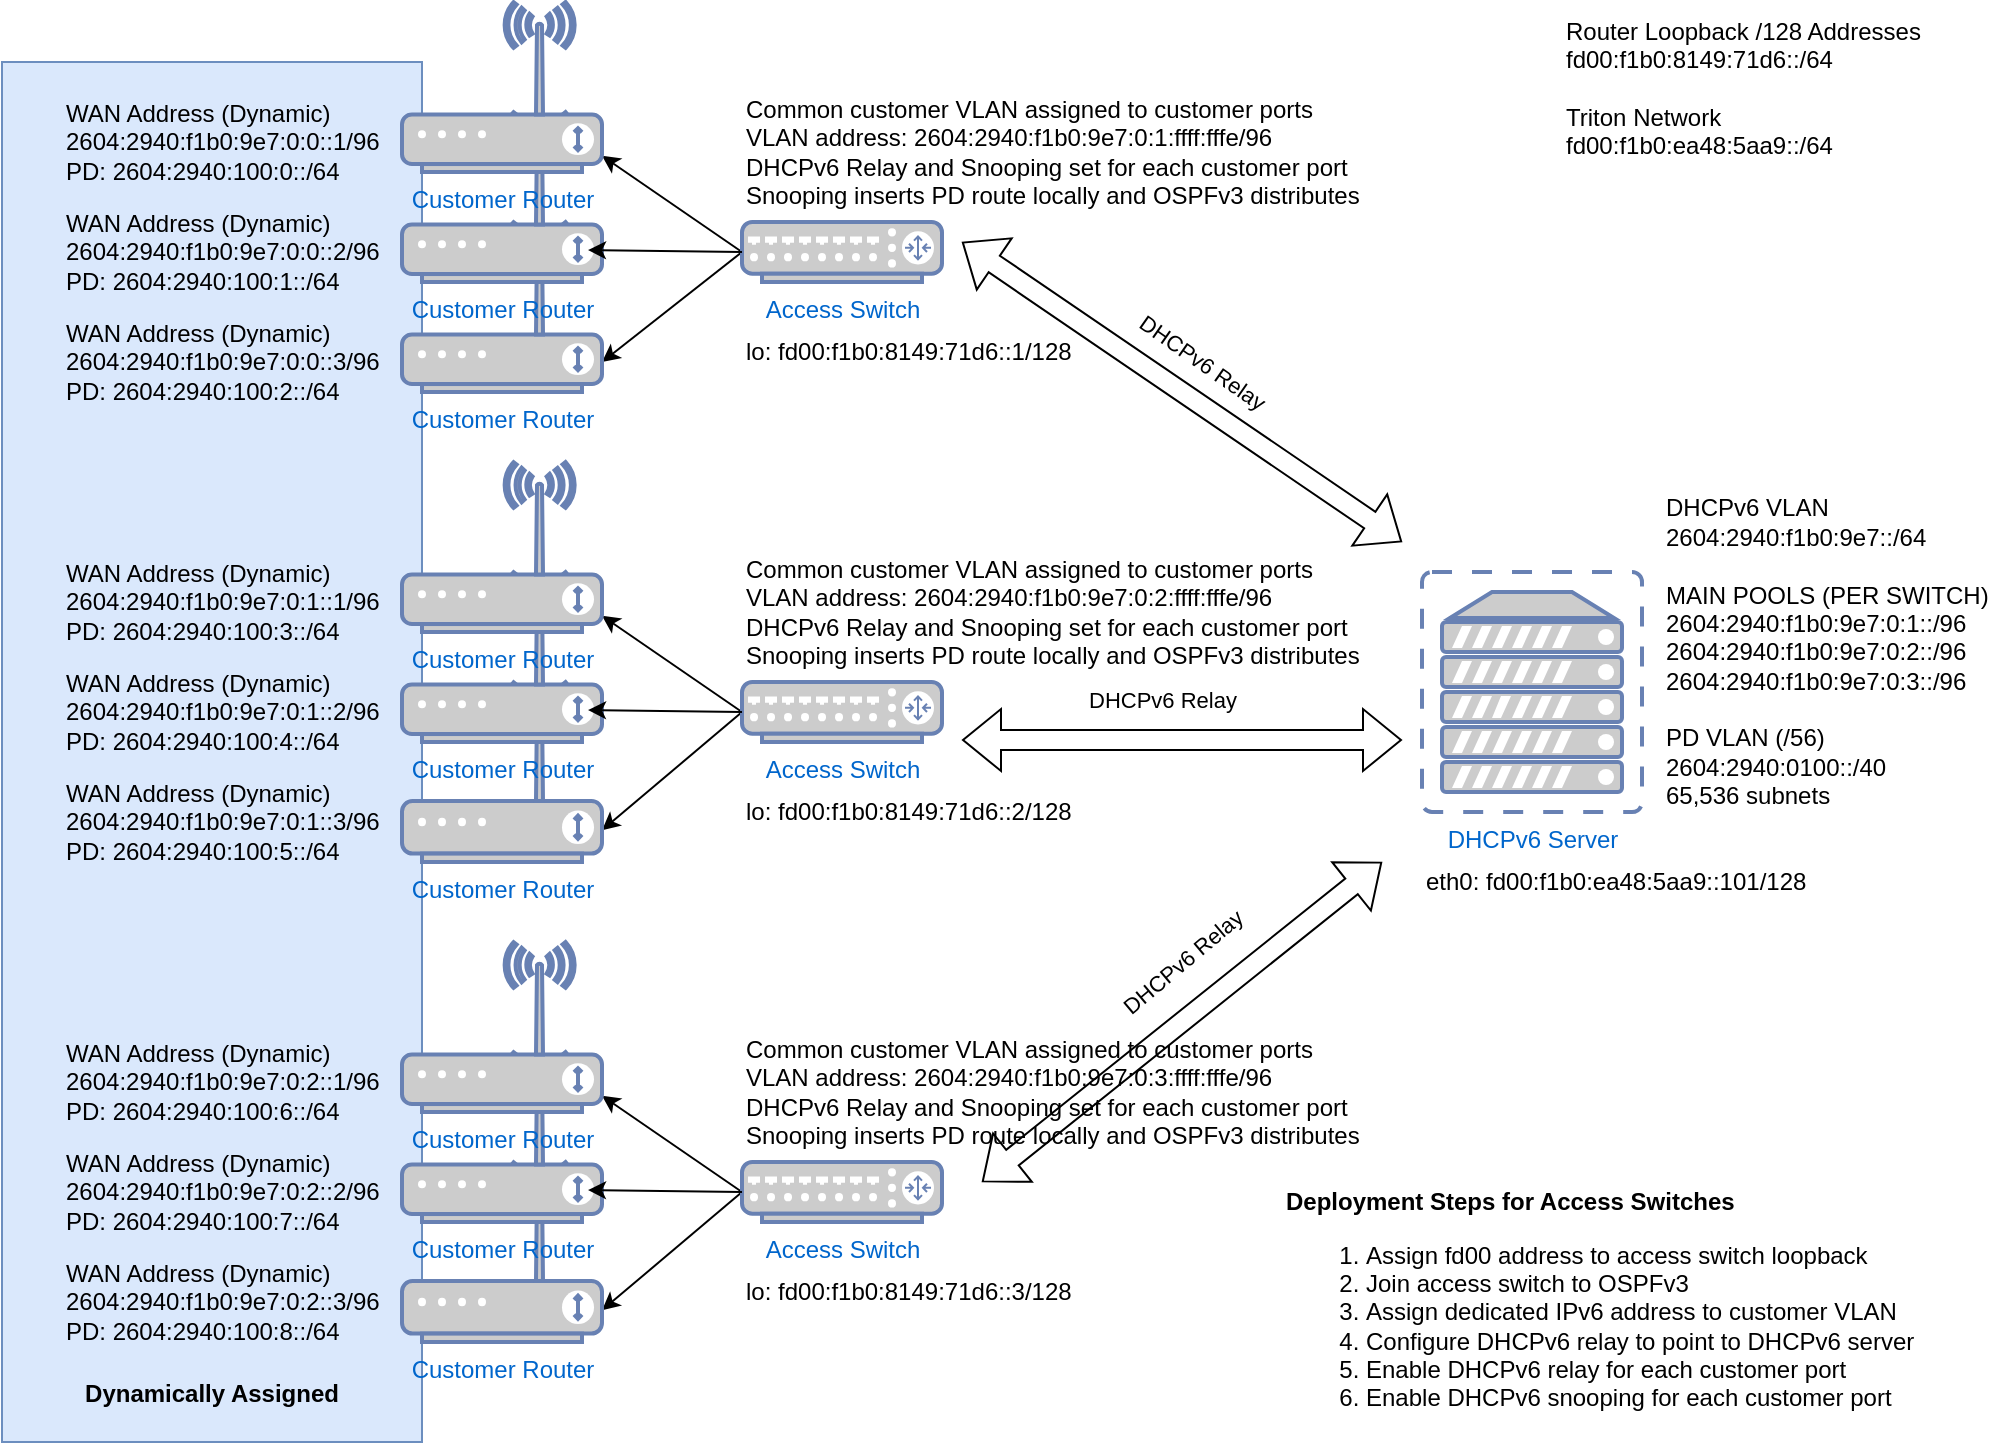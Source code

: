 <mxfile version="24.2.2" type="github">
  <diagram name="Page-1" id="d66fe2ae-3e9f-cf2f-6d29-e24063ad5d60">
    <mxGraphModel dx="2122" dy="1544" grid="1" gridSize="10" guides="1" tooltips="1" connect="1" arrows="1" fold="1" page="1" pageScale="1" pageWidth="1100" pageHeight="850" background="none" math="0" shadow="0">
      <root>
        <mxCell id="0" />
        <mxCell id="1" parent="0" />
        <mxCell id="mLJ67Mt6gOwtkgKKo30Z-119" value="&lt;div&gt;&lt;br&gt;&lt;/div&gt;&lt;div&gt;&lt;br&gt;&lt;/div&gt;&lt;div&gt;&lt;br&gt;&lt;/div&gt;&lt;div&gt;&lt;br&gt;&lt;/div&gt;&lt;div&gt;&lt;br&gt;&lt;/div&gt;&lt;div&gt;&lt;br&gt;&lt;/div&gt;&lt;div&gt;&lt;br&gt;&lt;/div&gt;&lt;div&gt;&lt;br&gt;&lt;/div&gt;&lt;div&gt;&lt;br&gt;&lt;/div&gt;&lt;div&gt;&lt;br&gt;&lt;/div&gt;&lt;div&gt;&lt;br&gt;&lt;/div&gt;&lt;div&gt;&lt;br&gt;&lt;/div&gt;&lt;div&gt;&lt;br&gt;&lt;/div&gt;&lt;div&gt;&lt;br&gt;&lt;/div&gt;&lt;div&gt;&lt;br&gt;&lt;/div&gt;&lt;div&gt;&lt;br&gt;&lt;/div&gt;&lt;div&gt;&lt;br&gt;&lt;/div&gt;&lt;div&gt;&lt;br&gt;&lt;/div&gt;&lt;div&gt;&lt;br&gt;&lt;/div&gt;&lt;div&gt;&lt;br&gt;&lt;/div&gt;&lt;div&gt;&lt;br&gt;&lt;/div&gt;&lt;div&gt;&lt;br&gt;&lt;/div&gt;&lt;div&gt;&lt;br&gt;&lt;/div&gt;&lt;div&gt;&lt;br&gt;&lt;/div&gt;&lt;div&gt;&lt;br&gt;&lt;/div&gt;&lt;div&gt;&lt;br&gt;&lt;/div&gt;&lt;div&gt;&lt;br&gt;&lt;/div&gt;&lt;div&gt;&lt;br&gt;&lt;/div&gt;&lt;div&gt;&lt;br&gt;&lt;/div&gt;&lt;div&gt;&lt;br&gt;&lt;/div&gt;&lt;div&gt;&lt;br&gt;&lt;/div&gt;&lt;div&gt;&lt;br&gt;&lt;/div&gt;&lt;div&gt;&lt;br&gt;&lt;/div&gt;&lt;div&gt;&lt;br&gt;&lt;/div&gt;&lt;div&gt;&lt;br&gt;&lt;/div&gt;&lt;div&gt;&lt;br&gt;&lt;/div&gt;&lt;div&gt;&lt;br&gt;&lt;/div&gt;&lt;div&gt;&lt;br&gt;&lt;/div&gt;&lt;div&gt;&lt;br&gt;&lt;/div&gt;&lt;div&gt;&lt;br&gt;&lt;/div&gt;&lt;div&gt;&lt;br&gt;&lt;/div&gt;&lt;div&gt;&lt;br&gt;&lt;/div&gt;&lt;div&gt;&lt;br&gt;&lt;/div&gt;&lt;div&gt;&lt;br&gt;&lt;/div&gt;&lt;div&gt;&lt;br&gt;&lt;/div&gt;&lt;div&gt;&lt;b&gt;Dynamically Assigned&lt;/b&gt;&lt;br&gt;&lt;/div&gt;&lt;div&gt;&lt;br&gt;&lt;/div&gt;" style="rounded=0;whiteSpace=wrap;html=1;verticalAlign=bottom;fillColor=#dae8fc;strokeColor=#6c8ebf;" parent="1" vertex="1">
          <mxGeometry x="-1060" y="30" width="210" height="690" as="geometry" />
        </mxCell>
        <mxCell id="mLJ67Mt6gOwtkgKKo30Z-1" value="DHCPv6 Server" style="fontColor=#0066CC;verticalAlign=top;verticalLabelPosition=bottom;labelPosition=center;align=center;html=1;outlineConnect=0;fillColor=#CCCCCC;strokeColor=#6881B3;gradientColor=none;gradientDirection=north;strokeWidth=2;shape=mxgraph.networks.virtual_server;" parent="1" vertex="1">
          <mxGeometry x="-350" y="285" width="110" height="120" as="geometry" />
        </mxCell>
        <mxCell id="mLJ67Mt6gOwtkgKKo30Z-20" style="edgeStyle=none;rounded=0;orthogonalLoop=1;jettySize=auto;html=1;exitX=0;exitY=0.5;exitDx=0;exitDy=0;exitPerimeter=0;" parent="1" source="mLJ67Mt6gOwtkgKKo30Z-2" target="mLJ67Mt6gOwtkgKKo30Z-5" edge="1">
          <mxGeometry relative="1" as="geometry">
            <mxPoint x="-600" y="80" as="targetPoint" />
          </mxGeometry>
        </mxCell>
        <mxCell id="mLJ67Mt6gOwtkgKKo30Z-22" style="edgeStyle=none;rounded=0;orthogonalLoop=1;jettySize=auto;html=1;exitX=0;exitY=0.5;exitDx=0;exitDy=0;exitPerimeter=0;entryX=1;entryY=0.824;entryDx=0;entryDy=0;entryPerimeter=0;" parent="1" source="mLJ67Mt6gOwtkgKKo30Z-2" target="mLJ67Mt6gOwtkgKKo30Z-17" edge="1">
          <mxGeometry relative="1" as="geometry" />
        </mxCell>
        <mxCell id="mLJ67Mt6gOwtkgKKo30Z-2" value="&lt;div&gt;Access Switch&lt;/div&gt;&lt;div&gt;&lt;br&gt;&lt;/div&gt;" style="fontColor=#0066CC;verticalAlign=top;verticalLabelPosition=bottom;labelPosition=center;align=center;html=1;outlineConnect=0;fillColor=#CCCCCC;strokeColor=#6881B3;gradientColor=none;gradientDirection=north;strokeWidth=2;shape=mxgraph.networks.router;" parent="1" vertex="1">
          <mxGeometry x="-690" y="110" width="100" height="30" as="geometry" />
        </mxCell>
        <mxCell id="mLJ67Mt6gOwtkgKKo30Z-11" value="&lt;div&gt;Common customer VLAN assigned to customer ports&lt;br&gt;&lt;/div&gt;&lt;div&gt;VLAN address: 2604:2940:f1b0:9e7:0:1:ffff:fffe/96&lt;br&gt;&lt;/div&gt;&lt;div&gt;DHCPv6 Relay and Snooping set for each customer port&lt;br&gt;&lt;/div&gt;&lt;div&gt;Snooping inserts PD route locally and OSPFv3 distributes&lt;br&gt;&lt;/div&gt;" style="text;strokeColor=none;align=left;fillColor=none;html=1;verticalAlign=middle;whiteSpace=wrap;rounded=0;" parent="1" vertex="1">
          <mxGeometry x="-690" y="60" width="330" height="30" as="geometry" />
        </mxCell>
        <mxCell id="mLJ67Mt6gOwtkgKKo30Z-12" value="&lt;div&gt;DHCPv6 VLAN&lt;/div&gt;&lt;div&gt;2604:2940:f1b0:9e7::/64&lt;br&gt;&lt;/div&gt;&lt;div&gt;&lt;br&gt;&lt;/div&gt;&lt;div&gt;MAIN POOLS (PER SWITCH)&lt;br&gt;&lt;/div&gt;&lt;div&gt;2604:2940:f1b0:9e7:0:1::/96&lt;/div&gt;&lt;div&gt;2604:2940:f1b0:9e7:0:2::/96&lt;/div&gt;&lt;div&gt;2604:2940:f1b0:9e7:0:3::/96&lt;/div&gt;&lt;div&gt;&lt;br&gt;&lt;/div&gt;&lt;div&gt;PD VLAN (/56)&lt;/div&gt;&lt;div&gt;2604:2940:0100::/40&lt;br&gt;&lt;/div&gt;&lt;div&gt;65,536 subnets&lt;br&gt;&lt;/div&gt;" style="text;strokeColor=none;align=left;fillColor=none;html=1;verticalAlign=middle;whiteSpace=wrap;rounded=0;" parent="1" vertex="1">
          <mxGeometry x="-230" y="310" width="170" height="30" as="geometry" />
        </mxCell>
        <mxCell id="mLJ67Mt6gOwtkgKKo30Z-15" value="&lt;div&gt;WAN Address (Dynamic)&lt;br&gt;&lt;/div&gt;&lt;div&gt;2604:2940:f1b0:9e7:0:0::1/96&lt;br&gt;&lt;/div&gt;&lt;div&gt;PD: 2604:2940:100:0::/64&lt;br&gt;&lt;/div&gt;" style="text;strokeColor=none;align=left;fillColor=none;html=1;verticalAlign=middle;whiteSpace=wrap;rounded=0;" parent="1" vertex="1">
          <mxGeometry x="-1030" y="55" width="170" height="30" as="geometry" />
        </mxCell>
        <mxCell id="mLJ67Mt6gOwtkgKKo30Z-16" value="&lt;div&gt;WAN Address (Dynamic)&lt;br&gt;&lt;/div&gt;&lt;div&gt;2604:2940:f1b0:9e7:0:0::2/96&lt;br&gt;&lt;/div&gt;&lt;div&gt;PD: 2604:2940:100:1::/64&lt;/div&gt;" style="text;strokeColor=none;align=left;fillColor=none;html=1;verticalAlign=middle;whiteSpace=wrap;rounded=0;" parent="1" vertex="1">
          <mxGeometry x="-1030" y="110" width="170" height="30" as="geometry" />
        </mxCell>
        <mxCell id="mLJ67Mt6gOwtkgKKo30Z-17" value="Customer Router" style="fontColor=#0066CC;verticalAlign=top;verticalLabelPosition=bottom;labelPosition=center;align=center;html=1;outlineConnect=0;fillColor=#CCCCCC;strokeColor=#6881B3;gradientColor=none;gradientDirection=north;strokeWidth=2;shape=mxgraph.networks.wireless_modem;" parent="1" vertex="1">
          <mxGeometry x="-860" y="110" width="100" height="85" as="geometry" />
        </mxCell>
        <mxCell id="mLJ67Mt6gOwtkgKKo30Z-18" value="&lt;div&gt;WAN Address (Dynamic)&lt;br&gt;&lt;/div&gt;&lt;div&gt;2604:2940:f1b0:9e7:0:0::3/96&lt;/div&gt;&lt;div&gt;PD: 2604:2940:100:2::/64&lt;/div&gt;" style="text;strokeColor=none;align=left;fillColor=none;html=1;verticalAlign=middle;whiteSpace=wrap;rounded=0;" parent="1" vertex="1">
          <mxGeometry x="-1030" y="165" width="170" height="30" as="geometry" />
        </mxCell>
        <mxCell id="mLJ67Mt6gOwtkgKKo30Z-6" value="Customer Router" style="fontColor=#0066CC;verticalAlign=top;verticalLabelPosition=bottom;labelPosition=center;align=center;html=1;outlineConnect=0;fillColor=#CCCCCC;strokeColor=#6881B3;gradientColor=none;gradientDirection=north;strokeWidth=2;shape=mxgraph.networks.wireless_modem;" parent="1" vertex="1">
          <mxGeometry x="-860" y="55" width="100" height="85" as="geometry" />
        </mxCell>
        <mxCell id="mLJ67Mt6gOwtkgKKo30Z-5" value="Customer Router" style="fontColor=#0066CC;verticalAlign=top;verticalLabelPosition=bottom;labelPosition=center;align=center;html=1;outlineConnect=0;fillColor=#CCCCCC;strokeColor=#6881B3;gradientColor=none;gradientDirection=north;strokeWidth=2;shape=mxgraph.networks.wireless_modem;" parent="1" vertex="1">
          <mxGeometry x="-860" width="100" height="85" as="geometry" />
        </mxCell>
        <mxCell id="mLJ67Mt6gOwtkgKKo30Z-21" style="edgeStyle=none;rounded=0;orthogonalLoop=1;jettySize=auto;html=1;exitX=0;exitY=0.5;exitDx=0;exitDy=0;exitPerimeter=0;entryX=0.93;entryY=0.812;entryDx=0;entryDy=0;entryPerimeter=0;" parent="1" source="mLJ67Mt6gOwtkgKKo30Z-2" target="mLJ67Mt6gOwtkgKKo30Z-6" edge="1">
          <mxGeometry relative="1" as="geometry">
            <mxPoint x="-680" y="190" as="targetPoint" />
          </mxGeometry>
        </mxCell>
        <mxCell id="mLJ67Mt6gOwtkgKKo30Z-78" style="edgeStyle=none;rounded=0;orthogonalLoop=1;jettySize=auto;html=1;exitX=0;exitY=0.5;exitDx=0;exitDy=0;exitPerimeter=0;" parent="1" source="mLJ67Mt6gOwtkgKKo30Z-80" target="mLJ67Mt6gOwtkgKKo30Z-87" edge="1">
          <mxGeometry relative="1" as="geometry">
            <mxPoint x="-600" y="310" as="targetPoint" />
          </mxGeometry>
        </mxCell>
        <mxCell id="mLJ67Mt6gOwtkgKKo30Z-79" style="edgeStyle=none;rounded=0;orthogonalLoop=1;jettySize=auto;html=1;exitX=0;exitY=0.5;exitDx=0;exitDy=0;exitPerimeter=0;entryX=1;entryY=0.824;entryDx=0;entryDy=0;entryPerimeter=0;" parent="1" source="mLJ67Mt6gOwtkgKKo30Z-80" target="mLJ67Mt6gOwtkgKKo30Z-84" edge="1">
          <mxGeometry relative="1" as="geometry" />
        </mxCell>
        <mxCell id="mLJ67Mt6gOwtkgKKo30Z-80" value="&lt;div&gt;Access Switch&lt;/div&gt;&lt;div&gt;&lt;br&gt;&lt;/div&gt;" style="fontColor=#0066CC;verticalAlign=top;verticalLabelPosition=bottom;labelPosition=center;align=center;html=1;outlineConnect=0;fillColor=#CCCCCC;strokeColor=#6881B3;gradientColor=none;gradientDirection=north;strokeWidth=2;shape=mxgraph.networks.router;" parent="1" vertex="1">
          <mxGeometry x="-690" y="340" width="100" height="30" as="geometry" />
        </mxCell>
        <mxCell id="mLJ67Mt6gOwtkgKKo30Z-81" value="&lt;div&gt;Common customer VLAN assigned to customer ports&lt;br&gt;&lt;/div&gt;&lt;div&gt;VLAN address: 2604:2940:f1b0:9e7:0:2:ffff:fffe/96&lt;br&gt;&lt;/div&gt;&lt;div&gt;DHCPv6 Relay and Snooping set for each customer port&lt;br&gt;&lt;/div&gt;&lt;div&gt;Snooping inserts PD route locally and OSPFv3 distributes&lt;/div&gt;" style="text;strokeColor=none;align=left;fillColor=none;html=1;verticalAlign=middle;whiteSpace=wrap;rounded=0;" parent="1" vertex="1">
          <mxGeometry x="-690" y="290" width="330" height="30" as="geometry" />
        </mxCell>
        <mxCell id="mLJ67Mt6gOwtkgKKo30Z-82" value="&lt;div&gt;WAN Address (Dynamic)&lt;br&gt;&lt;/div&gt;&lt;div&gt;2604:2940:f1b0:9e7:0:1::1/96&lt;br&gt;&lt;/div&gt;&lt;div&gt;PD: 2604:2940:100:3::/64&lt;br&gt;&lt;/div&gt;" style="text;strokeColor=none;align=left;fillColor=none;html=1;verticalAlign=middle;whiteSpace=wrap;rounded=0;" parent="1" vertex="1">
          <mxGeometry x="-1030" y="285" width="170" height="30" as="geometry" />
        </mxCell>
        <mxCell id="mLJ67Mt6gOwtkgKKo30Z-83" value="&lt;div&gt;WAN Address (Dynamic)&lt;br&gt;&lt;/div&gt;&lt;div&gt;2604:2940:f1b0:9e7:0:1::2/96&lt;br&gt;&lt;/div&gt;&lt;div&gt;PD: 2604:2940:100:4::/64&lt;/div&gt;" style="text;strokeColor=none;align=left;fillColor=none;html=1;verticalAlign=middle;whiteSpace=wrap;rounded=0;" parent="1" vertex="1">
          <mxGeometry x="-1030" y="340" width="170" height="30" as="geometry" />
        </mxCell>
        <mxCell id="mLJ67Mt6gOwtkgKKo30Z-84" value="Customer Router" style="fontColor=#0066CC;verticalAlign=top;verticalLabelPosition=bottom;labelPosition=center;align=center;html=1;outlineConnect=0;fillColor=#CCCCCC;strokeColor=#6881B3;gradientColor=none;gradientDirection=north;strokeWidth=2;shape=mxgraph.networks.wireless_modem;" parent="1" vertex="1">
          <mxGeometry x="-860" y="340" width="100" height="90" as="geometry" />
        </mxCell>
        <mxCell id="mLJ67Mt6gOwtkgKKo30Z-85" value="&lt;div&gt;WAN Address (Dynamic)&lt;br&gt;&lt;/div&gt;&lt;div&gt;2604:2940:f1b0:9e7:0:1::3/96&lt;/div&gt;&lt;div&gt;PD: 2604:2940:100:5::/64&lt;/div&gt;" style="text;strokeColor=none;align=left;fillColor=none;html=1;verticalAlign=middle;whiteSpace=wrap;rounded=0;" parent="1" vertex="1">
          <mxGeometry x="-1030" y="395" width="170" height="30" as="geometry" />
        </mxCell>
        <mxCell id="mLJ67Mt6gOwtkgKKo30Z-86" value="Customer Router" style="fontColor=#0066CC;verticalAlign=top;verticalLabelPosition=bottom;labelPosition=center;align=center;html=1;outlineConnect=0;fillColor=#CCCCCC;strokeColor=#6881B3;gradientColor=none;gradientDirection=north;strokeWidth=2;shape=mxgraph.networks.wireless_modem;" parent="1" vertex="1">
          <mxGeometry x="-860" y="285" width="100" height="85" as="geometry" />
        </mxCell>
        <mxCell id="mLJ67Mt6gOwtkgKKo30Z-87" value="Customer Router" style="fontColor=#0066CC;verticalAlign=top;verticalLabelPosition=bottom;labelPosition=center;align=center;html=1;outlineConnect=0;fillColor=#CCCCCC;strokeColor=#6881B3;gradientColor=none;gradientDirection=north;strokeWidth=2;shape=mxgraph.networks.wireless_modem;" parent="1" vertex="1">
          <mxGeometry x="-860" y="230" width="100" height="85" as="geometry" />
        </mxCell>
        <mxCell id="mLJ67Mt6gOwtkgKKo30Z-88" style="edgeStyle=none;rounded=0;orthogonalLoop=1;jettySize=auto;html=1;exitX=0;exitY=0.5;exitDx=0;exitDy=0;exitPerimeter=0;entryX=0.93;entryY=0.812;entryDx=0;entryDy=0;entryPerimeter=0;" parent="1" source="mLJ67Mt6gOwtkgKKo30Z-80" target="mLJ67Mt6gOwtkgKKo30Z-86" edge="1">
          <mxGeometry relative="1" as="geometry">
            <mxPoint x="-680" y="420" as="targetPoint" />
          </mxGeometry>
        </mxCell>
        <mxCell id="mLJ67Mt6gOwtkgKKo30Z-89" style="edgeStyle=none;rounded=0;orthogonalLoop=1;jettySize=auto;html=1;exitX=0;exitY=0.5;exitDx=0;exitDy=0;exitPerimeter=0;" parent="1" source="mLJ67Mt6gOwtkgKKo30Z-91" target="mLJ67Mt6gOwtkgKKo30Z-98" edge="1">
          <mxGeometry relative="1" as="geometry">
            <mxPoint x="-600" y="550" as="targetPoint" />
          </mxGeometry>
        </mxCell>
        <mxCell id="mLJ67Mt6gOwtkgKKo30Z-90" style="edgeStyle=none;rounded=0;orthogonalLoop=1;jettySize=auto;html=1;exitX=0;exitY=0.5;exitDx=0;exitDy=0;exitPerimeter=0;entryX=1;entryY=0.824;entryDx=0;entryDy=0;entryPerimeter=0;" parent="1" source="mLJ67Mt6gOwtkgKKo30Z-91" target="mLJ67Mt6gOwtkgKKo30Z-95" edge="1">
          <mxGeometry relative="1" as="geometry" />
        </mxCell>
        <mxCell id="mLJ67Mt6gOwtkgKKo30Z-91" value="&lt;div&gt;Access Switch&lt;/div&gt;&lt;div&gt;&lt;br&gt;&lt;/div&gt;" style="fontColor=#0066CC;verticalAlign=top;verticalLabelPosition=bottom;labelPosition=center;align=center;html=1;outlineConnect=0;fillColor=#CCCCCC;strokeColor=#6881B3;gradientColor=none;gradientDirection=north;strokeWidth=2;shape=mxgraph.networks.router;" parent="1" vertex="1">
          <mxGeometry x="-690" y="580" width="100" height="30" as="geometry" />
        </mxCell>
        <mxCell id="mLJ67Mt6gOwtkgKKo30Z-92" value="&lt;div&gt;Common customer VLAN assigned to customer ports&lt;br&gt;&lt;/div&gt;&lt;div&gt;VLAN address: 2604:2940:f1b0:9e7:0:3:ffff:fffe/96&lt;br&gt;&lt;/div&gt;&lt;div&gt;DHCPv6 Relay and Snooping set for each customer port&lt;br&gt;&lt;/div&gt;&lt;div&gt;Snooping inserts PD route locally and OSPFv3 distributes&lt;/div&gt;" style="text;strokeColor=none;align=left;fillColor=none;html=1;verticalAlign=middle;whiteSpace=wrap;rounded=0;" parent="1" vertex="1">
          <mxGeometry x="-690" y="530" width="330" height="30" as="geometry" />
        </mxCell>
        <mxCell id="mLJ67Mt6gOwtkgKKo30Z-93" value="&lt;div&gt;WAN Address (Dynamic)&lt;br&gt;&lt;/div&gt;&lt;div&gt;2604:2940:f1b0:9e7:0:2::1/96&lt;br&gt;&lt;/div&gt;&lt;div&gt;PD: 2604:2940:100:6::/64&lt;br&gt;&lt;/div&gt;" style="text;strokeColor=none;align=left;fillColor=none;html=1;verticalAlign=middle;whiteSpace=wrap;rounded=0;" parent="1" vertex="1">
          <mxGeometry x="-1030" y="525" width="170" height="30" as="geometry" />
        </mxCell>
        <mxCell id="mLJ67Mt6gOwtkgKKo30Z-94" value="&lt;div&gt;WAN Address (Dynamic)&lt;br&gt;&lt;/div&gt;&lt;div&gt;2604:2940:f1b0:9e7:0:2::2/96&lt;br&gt;&lt;/div&gt;&lt;div&gt;PD: 2604:2940:100:7::/64&lt;/div&gt;" style="text;strokeColor=none;align=left;fillColor=none;html=1;verticalAlign=middle;whiteSpace=wrap;rounded=0;" parent="1" vertex="1">
          <mxGeometry x="-1030" y="580" width="170" height="30" as="geometry" />
        </mxCell>
        <mxCell id="mLJ67Mt6gOwtkgKKo30Z-95" value="Customer Router" style="fontColor=#0066CC;verticalAlign=top;verticalLabelPosition=bottom;labelPosition=center;align=center;html=1;outlineConnect=0;fillColor=#CCCCCC;strokeColor=#6881B3;gradientColor=none;gradientDirection=north;strokeWidth=2;shape=mxgraph.networks.wireless_modem;" parent="1" vertex="1">
          <mxGeometry x="-860" y="580" width="100" height="90" as="geometry" />
        </mxCell>
        <mxCell id="mLJ67Mt6gOwtkgKKo30Z-96" value="&lt;div&gt;WAN Address (Dynamic)&lt;br&gt;&lt;/div&gt;&lt;div&gt;2604:2940:f1b0:9e7:0:2::3/96&lt;/div&gt;&lt;div&gt;PD: 2604:2940:100:8::/64&lt;/div&gt;" style="text;strokeColor=none;align=left;fillColor=none;html=1;verticalAlign=middle;whiteSpace=wrap;rounded=0;" parent="1" vertex="1">
          <mxGeometry x="-1030" y="635" width="170" height="30" as="geometry" />
        </mxCell>
        <mxCell id="mLJ67Mt6gOwtkgKKo30Z-97" value="Customer Router" style="fontColor=#0066CC;verticalAlign=top;verticalLabelPosition=bottom;labelPosition=center;align=center;html=1;outlineConnect=0;fillColor=#CCCCCC;strokeColor=#6881B3;gradientColor=none;gradientDirection=north;strokeWidth=2;shape=mxgraph.networks.wireless_modem;" parent="1" vertex="1">
          <mxGeometry x="-860" y="525" width="100" height="85" as="geometry" />
        </mxCell>
        <mxCell id="mLJ67Mt6gOwtkgKKo30Z-98" value="Customer Router" style="fontColor=#0066CC;verticalAlign=top;verticalLabelPosition=bottom;labelPosition=center;align=center;html=1;outlineConnect=0;fillColor=#CCCCCC;strokeColor=#6881B3;gradientColor=none;gradientDirection=north;strokeWidth=2;shape=mxgraph.networks.wireless_modem;" parent="1" vertex="1">
          <mxGeometry x="-860" y="470" width="100" height="85" as="geometry" />
        </mxCell>
        <mxCell id="mLJ67Mt6gOwtkgKKo30Z-99" style="edgeStyle=none;rounded=0;orthogonalLoop=1;jettySize=auto;html=1;exitX=0;exitY=0.5;exitDx=0;exitDy=0;exitPerimeter=0;entryX=0.93;entryY=0.812;entryDx=0;entryDy=0;entryPerimeter=0;" parent="1" source="mLJ67Mt6gOwtkgKKo30Z-91" target="mLJ67Mt6gOwtkgKKo30Z-97" edge="1">
          <mxGeometry relative="1" as="geometry">
            <mxPoint x="-680" y="660" as="targetPoint" />
          </mxGeometry>
        </mxCell>
        <mxCell id="mLJ67Mt6gOwtkgKKo30Z-106" value="eth0: fd00:f1b0:ea48:5aa9::101/128" style="text;strokeColor=none;align=left;fillColor=none;html=1;verticalAlign=middle;whiteSpace=wrap;rounded=0;" parent="1" vertex="1">
          <mxGeometry x="-350" y="425" width="220" height="30" as="geometry" />
        </mxCell>
        <mxCell id="mLJ67Mt6gOwtkgKKo30Z-107" value="lo: fd00:f1b0:8149:71d6::1/128" style="text;strokeColor=none;align=left;fillColor=none;html=1;verticalAlign=middle;whiteSpace=wrap;rounded=0;" parent="1" vertex="1">
          <mxGeometry x="-690" y="160" width="190" height="30" as="geometry" />
        </mxCell>
        <mxCell id="mLJ67Mt6gOwtkgKKo30Z-108" value="lo: fd00:f1b0:8149:71d6::2/128" style="text;strokeColor=none;align=left;fillColor=none;html=1;verticalAlign=middle;whiteSpace=wrap;rounded=0;" parent="1" vertex="1">
          <mxGeometry x="-690" y="390" width="180" height="30" as="geometry" />
        </mxCell>
        <mxCell id="mLJ67Mt6gOwtkgKKo30Z-109" value="lo: fd00:f1b0:8149:71d6::3/128" style="text;strokeColor=none;align=left;fillColor=none;html=1;verticalAlign=middle;whiteSpace=wrap;rounded=0;" parent="1" vertex="1">
          <mxGeometry x="-690" y="630" width="180" height="30" as="geometry" />
        </mxCell>
        <mxCell id="mLJ67Mt6gOwtkgKKo30Z-110" value="" style="shape=flexArrow;endArrow=classic;startArrow=classic;html=1;rounded=0;" parent="1" edge="1">
          <mxGeometry width="100" height="100" relative="1" as="geometry">
            <mxPoint x="-580" y="120" as="sourcePoint" />
            <mxPoint x="-360" y="270" as="targetPoint" />
          </mxGeometry>
        </mxCell>
        <mxCell id="mLJ67Mt6gOwtkgKKo30Z-111" value="DHCPv6 Relay" style="edgeLabel;html=1;align=center;verticalAlign=middle;resizable=0;points=[];rotation=35;" parent="mLJ67Mt6gOwtkgKKo30Z-110" vertex="1" connectable="0">
          <mxGeometry x="0.29" y="-5" relative="1" as="geometry">
            <mxPoint x="-19" y="-41" as="offset" />
          </mxGeometry>
        </mxCell>
        <mxCell id="mLJ67Mt6gOwtkgKKo30Z-112" value="" style="shape=flexArrow;endArrow=classic;startArrow=classic;html=1;rounded=0;" parent="1" edge="1">
          <mxGeometry width="100" height="100" relative="1" as="geometry">
            <mxPoint x="-580" y="369" as="sourcePoint" />
            <mxPoint x="-360" y="369" as="targetPoint" />
          </mxGeometry>
        </mxCell>
        <mxCell id="mLJ67Mt6gOwtkgKKo30Z-113" value="DHCPv6 Relay" style="edgeLabel;html=1;align=center;verticalAlign=middle;resizable=0;points=[];rotation=0;" parent="mLJ67Mt6gOwtkgKKo30Z-112" vertex="1" connectable="0">
          <mxGeometry x="0.29" y="-5" relative="1" as="geometry">
            <mxPoint x="-42" y="-25" as="offset" />
          </mxGeometry>
        </mxCell>
        <mxCell id="mLJ67Mt6gOwtkgKKo30Z-114" value="" style="shape=flexArrow;endArrow=classic;startArrow=classic;html=1;rounded=0;" parent="1" edge="1">
          <mxGeometry width="100" height="100" relative="1" as="geometry">
            <mxPoint x="-570" y="590" as="sourcePoint" />
            <mxPoint x="-370" y="430" as="targetPoint" />
          </mxGeometry>
        </mxCell>
        <mxCell id="mLJ67Mt6gOwtkgKKo30Z-115" value="DHCPv6 Relay" style="edgeLabel;html=1;align=center;verticalAlign=middle;resizable=0;points=[];rotation=-40;" parent="mLJ67Mt6gOwtkgKKo30Z-114" vertex="1" connectable="0">
          <mxGeometry x="0.29" y="-5" relative="1" as="geometry">
            <mxPoint x="-32" y="-11" as="offset" />
          </mxGeometry>
        </mxCell>
        <mxCell id="mLJ67Mt6gOwtkgKKo30Z-117" value="&lt;div&gt;&lt;b&gt;Deployment Steps for Access Switches&lt;/b&gt;&lt;br&gt;&lt;/div&gt;&lt;ol&gt;&lt;li&gt;Assign fd00 address to access switch loopback&lt;/li&gt;&lt;li&gt;Join access switch to OSPFv3&lt;/li&gt;&lt;li&gt;Assign dedicated IPv6 address to customer VLAN&lt;/li&gt;&lt;li&gt;Configure DHCPv6 relay to point to DHCPv6 server&lt;br&gt;&lt;/li&gt;&lt;li&gt;Enable DHCPv6 relay for each customer port&lt;br&gt;&lt;/li&gt;&lt;li&gt;Enable DHCPv6 snooping for each customer port&lt;/li&gt;&lt;/ol&gt;" style="text;strokeColor=none;align=left;fillColor=none;html=1;verticalAlign=middle;whiteSpace=wrap;rounded=0;" parent="1" vertex="1">
          <mxGeometry x="-420" y="610" width="340" height="90" as="geometry" />
        </mxCell>
        <mxCell id="mLJ67Mt6gOwtkgKKo30Z-118" value="&lt;div&gt;Router Loopback /128 Addresses&lt;/div&gt;&lt;div&gt;fd00:f1b0:8149:71d6::/64&lt;/div&gt;&lt;div&gt;&lt;br&gt;&lt;/div&gt;&lt;div&gt;Triton Network&lt;/div&gt;&lt;div&gt;fd00:f1b0:ea48:5aa9::/64&lt;/div&gt;" style="text;strokeColor=none;align=left;fillColor=none;html=1;verticalAlign=middle;whiteSpace=wrap;rounded=0;" parent="1" vertex="1">
          <mxGeometry x="-280" y="27.5" width="200" height="30" as="geometry" />
        </mxCell>
      </root>
    </mxGraphModel>
  </diagram>
</mxfile>

